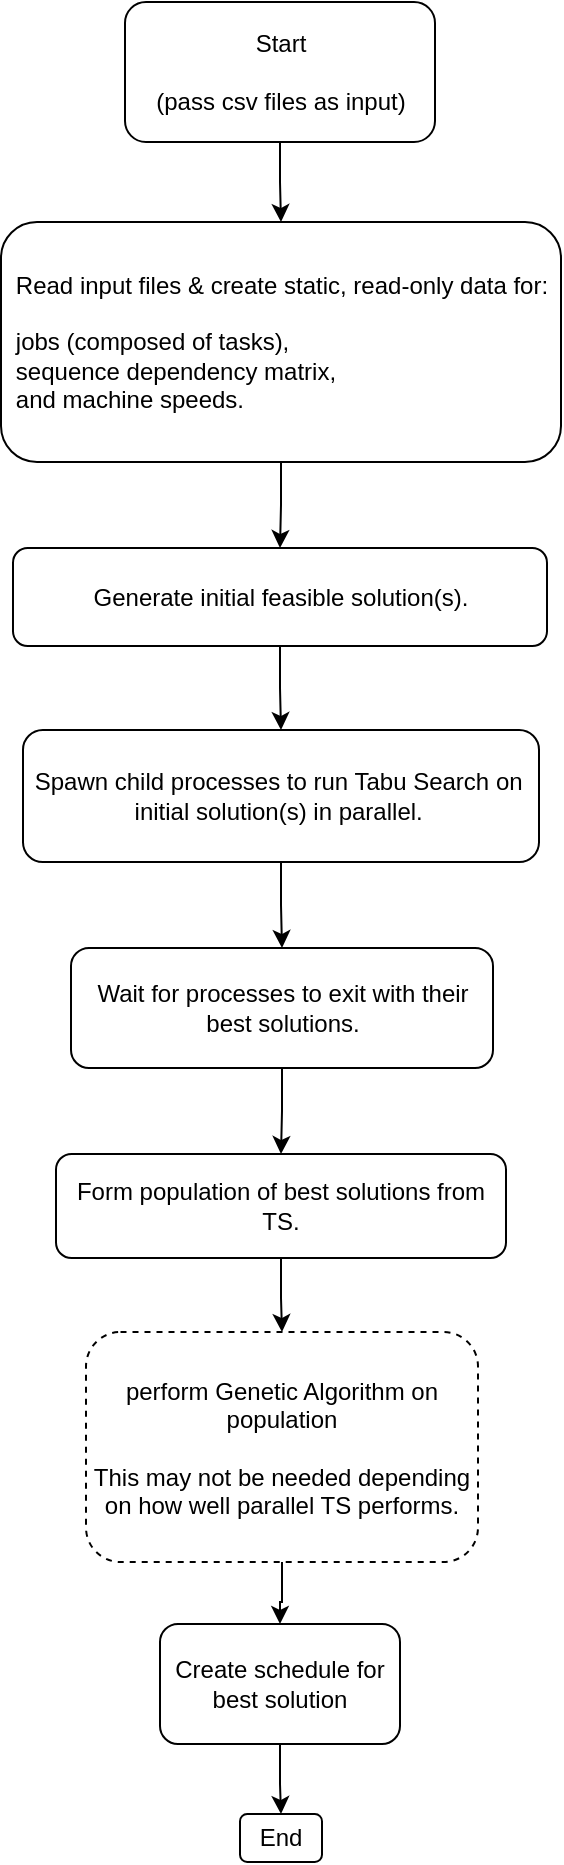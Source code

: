 <mxfile version="10.4.5" type="github"><diagram id="6a731a19-8d31-9384-78a2-239565b7b9f0" name="Page-1"><mxGraphModel dx="1896" dy="1084" grid="1" gridSize="10" guides="1" tooltips="1" connect="1" arrows="1" fold="1" page="1" pageScale="1" pageWidth="1169" pageHeight="827" background="#ffffff" math="0" shadow="0"><root><mxCell id="0"/><mxCell id="1" parent="0"/><mxCell id="1k_-wr-iXdDqi8wf-3fV-57" value="" style="edgeStyle=orthogonalEdgeStyle;rounded=0;orthogonalLoop=1;jettySize=auto;html=1;" parent="1" source="1k_-wr-iXdDqi8wf-3fV-55" target="1k_-wr-iXdDqi8wf-3fV-56" edge="1"><mxGeometry relative="1" as="geometry"/></mxCell><mxCell id="1k_-wr-iXdDqi8wf-3fV-55" value="Start&lt;br&gt;&lt;br&gt;(pass csv files as input)&lt;br&gt;" style="rounded=1;whiteSpace=wrap;html=1;" parent="1" vertex="1"><mxGeometry x="481.5" y="39" width="155" height="70" as="geometry"/></mxCell><mxCell id="1k_-wr-iXdDqi8wf-3fV-59" value="" style="edgeStyle=orthogonalEdgeStyle;rounded=0;orthogonalLoop=1;jettySize=auto;html=1;" parent="1" source="1k_-wr-iXdDqi8wf-3fV-56" target="1k_-wr-iXdDqi8wf-3fV-58" edge="1"><mxGeometry relative="1" as="geometry"/></mxCell><mxCell id="1k_-wr-iXdDqi8wf-3fV-56" value="&lt;div style=&quot;text-align: center&quot;&gt;&lt;span&gt;Read input files &amp;amp;&amp;nbsp;&lt;/span&gt;&lt;span style=&quot;text-align: left&quot;&gt;create static, read-only data for:&lt;/span&gt;&lt;/div&gt;&lt;div style=&quot;text-align: left&quot;&gt;&lt;span&gt;&lt;br&gt;&lt;/span&gt;&lt;/div&gt;&lt;div style=&quot;text-align: left&quot;&gt;&lt;span&gt;jobs (composed of tasks),&lt;/span&gt;&lt;/div&gt;&lt;div style=&quot;text-align: left&quot;&gt;&lt;span&gt;sequence dependency matrix,&lt;/span&gt;&lt;/div&gt;&lt;div style=&quot;text-align: left&quot;&gt;&lt;span&gt;and machine speeds.&amp;nbsp;&lt;/span&gt;&lt;/div&gt;" style="rounded=1;whiteSpace=wrap;html=1;" parent="1" vertex="1"><mxGeometry x="419.5" y="149" width="280" height="120" as="geometry"/></mxCell><mxCell id="1k_-wr-iXdDqi8wf-3fV-61" value="" style="edgeStyle=orthogonalEdgeStyle;rounded=0;orthogonalLoop=1;jettySize=auto;html=1;" parent="1" source="1k_-wr-iXdDqi8wf-3fV-58" target="1k_-wr-iXdDqi8wf-3fV-60" edge="1"><mxGeometry relative="1" as="geometry"/></mxCell><mxCell id="1k_-wr-iXdDqi8wf-3fV-58" value="Generate initial feasible solution(s).&lt;br&gt;" style="rounded=1;whiteSpace=wrap;html=1;" parent="1" vertex="1"><mxGeometry x="425.5" y="312" width="267" height="49" as="geometry"/></mxCell><mxCell id="1k_-wr-iXdDqi8wf-3fV-71" value="" style="edgeStyle=orthogonalEdgeStyle;rounded=0;orthogonalLoop=1;jettySize=auto;html=1;endArrow=classic;endFill=1;entryX=0.5;entryY=0;entryDx=0;entryDy=0;" parent="1" source="1k_-wr-iXdDqi8wf-3fV-60" target="AKzboAN9qgiCr6JJRypi-2" edge="1"><mxGeometry relative="1" as="geometry"/></mxCell><mxCell id="1k_-wr-iXdDqi8wf-3fV-60" value="Spawn child processes to run Tabu Search on&amp;nbsp; initial solution(s) in parallel.&amp;nbsp;&lt;br&gt;" style="rounded=1;whiteSpace=wrap;html=1;" parent="1" vertex="1"><mxGeometry x="430.5" y="403" width="258" height="66" as="geometry"/></mxCell><mxCell id="1k_-wr-iXdDqi8wf-3fV-73" value="" style="edgeStyle=orthogonalEdgeStyle;rounded=0;orthogonalLoop=1;jettySize=auto;html=1;endArrow=classic;endFill=1;entryX=0.5;entryY=0;entryDx=0;entryDy=0;" parent="1" source="1k_-wr-iXdDqi8wf-3fV-70" target="1k_-wr-iXdDqi8wf-3fV-76" edge="1"><mxGeometry relative="1" as="geometry"/></mxCell><mxCell id="1k_-wr-iXdDqi8wf-3fV-70" value="Form population of best solutions from TS." style="rounded=1;whiteSpace=wrap;html=1;" parent="1" vertex="1"><mxGeometry x="447" y="615" width="225" height="52" as="geometry"/></mxCell><mxCell id="1k_-wr-iXdDqi8wf-3fV-79" value="" style="edgeStyle=orthogonalEdgeStyle;rounded=0;orthogonalLoop=1;jettySize=auto;html=1;endArrow=classic;endFill=1;entryX=0.5;entryY=0;entryDx=0;entryDy=0;" parent="1" source="1k_-wr-iXdDqi8wf-3fV-76" target="AKzboAN9qgiCr6JJRypi-4" edge="1"><mxGeometry relative="1" as="geometry"/></mxCell><mxCell id="1k_-wr-iXdDqi8wf-3fV-76" value="perform Genetic Algorithm on population&lt;br&gt;&lt;br&gt;This may not be needed depending on how well parallel TS performs.&lt;br&gt;" style="rounded=1;whiteSpace=wrap;html=1;gradientColor=none;fillColor=#ffffff;dashed=1;" parent="1" vertex="1"><mxGeometry x="462" y="704" width="196" height="115" as="geometry"/></mxCell><mxCell id="AKzboAN9qgiCr6JJRypi-3" value="" style="edgeStyle=orthogonalEdgeStyle;rounded=0;orthogonalLoop=1;jettySize=auto;html=1;" edge="1" parent="1" source="AKzboAN9qgiCr6JJRypi-2" target="1k_-wr-iXdDqi8wf-3fV-70"><mxGeometry relative="1" as="geometry"/></mxCell><mxCell id="AKzboAN9qgiCr6JJRypi-2" value="Wait for processes to exit with their best solutions." style="rounded=1;whiteSpace=wrap;html=1;" vertex="1" parent="1"><mxGeometry x="454.5" y="512" width="211" height="60" as="geometry"/></mxCell><mxCell id="AKzboAN9qgiCr6JJRypi-10" value="" style="edgeStyle=orthogonalEdgeStyle;rounded=0;orthogonalLoop=1;jettySize=auto;html=1;" edge="1" parent="1" source="AKzboAN9qgiCr6JJRypi-4" target="AKzboAN9qgiCr6JJRypi-9"><mxGeometry relative="1" as="geometry"/></mxCell><mxCell id="AKzboAN9qgiCr6JJRypi-4" value="&lt;span&gt;Create schedule for best solution&lt;/span&gt;" style="rounded=1;whiteSpace=wrap;html=1;" vertex="1" parent="1"><mxGeometry x="499" y="850" width="120" height="60" as="geometry"/></mxCell><mxCell id="AKzboAN9qgiCr6JJRypi-9" value="&lt;span&gt;End&lt;/span&gt;" style="rounded=1;whiteSpace=wrap;html=1;" vertex="1" parent="1"><mxGeometry x="539" y="945" width="41" height="24" as="geometry"/></mxCell></root></mxGraphModel></diagram></mxfile>